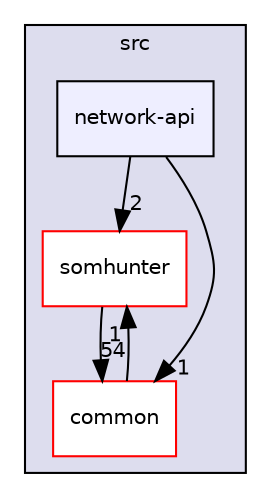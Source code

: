 digraph "src/network-api" {
  compound=true
  node [ fontsize="10", fontname="Helvetica"];
  edge [ labelfontsize="10", labelfontname="Helvetica"];
  subgraph clusterdir_68267d1309a1af8e8297ef4c3efbcdba {
    graph [ bgcolor="#ddddee", pencolor="black", label="src" fontname="Helvetica", fontsize="10", URL="dir_68267d1309a1af8e8297ef4c3efbcdba.html"]
  dir_cbaf2f19bfda0c28ea5a0cb4e99e0b36 [shape=box label="somhunter" fillcolor="white" style="filled" color="red" URL="dir_cbaf2f19bfda0c28ea5a0cb4e99e0b36.html"];
  dir_fdedb0aba14d44ce9d99bc100e026e6a [shape=box label="common" fillcolor="white" style="filled" color="red" URL="dir_fdedb0aba14d44ce9d99bc100e026e6a.html"];
  dir_5ddb55b01a17ceaa6ac7c615394edeef [shape=box, label="network-api", style="filled", fillcolor="#eeeeff", pencolor="black", URL="dir_5ddb55b01a17ceaa6ac7c615394edeef.html"];
  }
  dir_5ddb55b01a17ceaa6ac7c615394edeef->dir_cbaf2f19bfda0c28ea5a0cb4e99e0b36 [headlabel="2", labeldistance=1.5 headhref="dir_000010_000011.html"];
  dir_5ddb55b01a17ceaa6ac7c615394edeef->dir_fdedb0aba14d44ce9d99bc100e026e6a [headlabel="1", labeldistance=1.5 headhref="dir_000010_000003.html"];
  dir_cbaf2f19bfda0c28ea5a0cb4e99e0b36->dir_fdedb0aba14d44ce9d99bc100e026e6a [headlabel="54", labeldistance=1.5 headhref="dir_000011_000003.html"];
  dir_fdedb0aba14d44ce9d99bc100e026e6a->dir_cbaf2f19bfda0c28ea5a0cb4e99e0b36 [headlabel="1", labeldistance=1.5 headhref="dir_000003_000011.html"];
}
